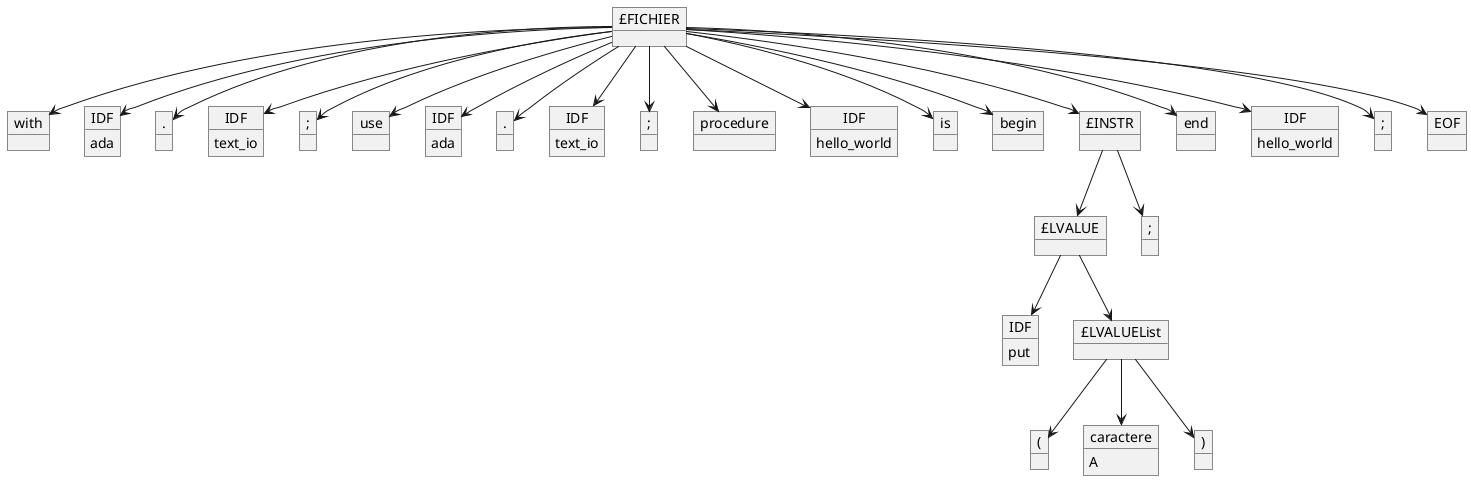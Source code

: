 @startuml Arbre_Syntaxique
object "£FICHIER" as 1
object "with" as 2
object "IDF" as 3
3 : ada
object "." as 4
object "IDF" as 5
5 : text_io
object ";" as 6
object "use" as 7
object "IDF" as 8
8 : ada
object "." as 9
object "IDF" as 10
10 : text_io
object ";" as 11
object "procedure" as 12
object "IDF" as 13
13 : hello_world
object "is" as 14
object "begin" as 15
object "£INSTR" as 16
object "end" as 17
object "IDF" as 18
18 : hello_world
object ";" as 19
object "EOF" as 20
object "£LVALUE" as 21
object ";" as 22
object "IDF" as 23
23 : put
object "£LVALUEList" as 24
object "(" as 25
object "caractere" as 26
26 : A
object ")" as 27
1 -down-> 2
1 -down-> 3
1 -down-> 4
1 -down-> 5
1 -down-> 6
1 -down-> 7
1 -down-> 8
1 -down-> 9
1 -down-> 10
1 -down-> 11
1 -down-> 12
1 -down-> 13
1 -down-> 14
1 -down-> 15
1 -down-> 16
1 -down-> 17
1 -down-> 18
1 -down-> 19
1 -down-> 20
16 -down-> 21
16 -down-> 22
21 -down-> 23
21 -down-> 24
24 -down-> 25
24 -down-> 26
24 -down-> 27
@enduml
